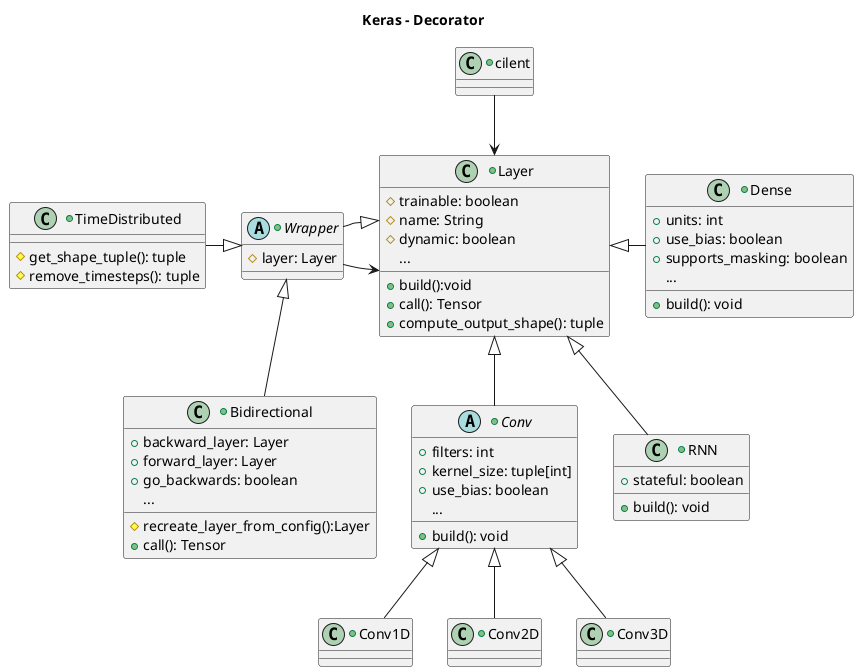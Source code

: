 @startuml

title Keras - Decorator
    

+abstract class Wrapper{
    # layer: Layer
    
}

+class Layer{
    # trainable: boolean
    # name: String
    # dynamic: boolean
    ...
    +build():void
    + call(): Tensor
    + compute_output_shape(): tuple
}

+class TimeDistributed {
    # get_shape_tuple(): tuple
    # remove_timesteps(): tuple
}
+class Dense {
    +build(): void
    +units: int
    +use_bias: boolean
    +supports_masking: boolean
    ...
}

+class RNN extends Layer {
    +build(): void
    +stateful: boolean
}

+abstract class Conv {
    +build(): void
    +filters: int
    +kernel_size: tuple[int]
    +use_bias: boolean
    ...
}
+class Conv1D extends Conv{
    
}
+class Conv2D extends Conv{

}
+class Conv3D extends Conv{
    
}
+class Bidirectional extends Wrapper{
    + backward_layer: Layer
    + forward_layer: Layer
    + go_backwards: boolean
    ...
    # recreate_layer_from_config():Layer
    + call(): Tensor
}
+class cilent{

}
cilent -down-> Layer
Wrapper -right-> Layer
Wrapper -right-|> Layer
Conv -up-|> Layer
Dense -left-|> Layer
TimeDistributed -right-|> Wrapper
@enduml
